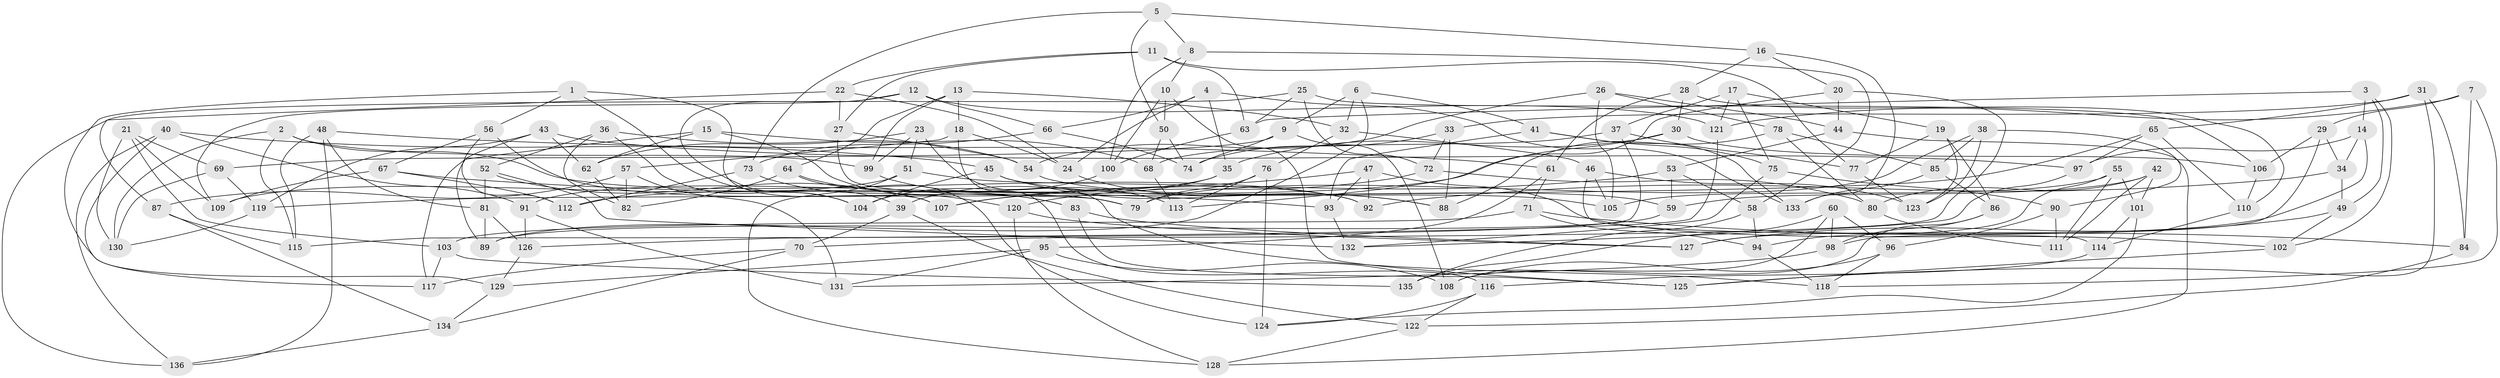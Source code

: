 // Generated by graph-tools (version 1.1) at 2025/58/03/09/25 04:58:17]
// undirected, 136 vertices, 272 edges
graph export_dot {
graph [start="1"]
  node [color=gray90,style=filled];
  1;
  2;
  3;
  4;
  5;
  6;
  7;
  8;
  9;
  10;
  11;
  12;
  13;
  14;
  15;
  16;
  17;
  18;
  19;
  20;
  21;
  22;
  23;
  24;
  25;
  26;
  27;
  28;
  29;
  30;
  31;
  32;
  33;
  34;
  35;
  36;
  37;
  38;
  39;
  40;
  41;
  42;
  43;
  44;
  45;
  46;
  47;
  48;
  49;
  50;
  51;
  52;
  53;
  54;
  55;
  56;
  57;
  58;
  59;
  60;
  61;
  62;
  63;
  64;
  65;
  66;
  67;
  68;
  69;
  70;
  71;
  72;
  73;
  74;
  75;
  76;
  77;
  78;
  79;
  80;
  81;
  82;
  83;
  84;
  85;
  86;
  87;
  88;
  89;
  90;
  91;
  92;
  93;
  94;
  95;
  96;
  97;
  98;
  99;
  100;
  101;
  102;
  103;
  104;
  105;
  106;
  107;
  108;
  109;
  110;
  111;
  112;
  113;
  114;
  115;
  116;
  117;
  118;
  119;
  120;
  121;
  122;
  123;
  124;
  125;
  126;
  127;
  128;
  129;
  130;
  131;
  132;
  133;
  134;
  135;
  136;
  1 -- 39;
  1 -- 56;
  1 -- 107;
  1 -- 129;
  2 -- 92;
  2 -- 115;
  2 -- 130;
  2 -- 99;
  3 -- 102;
  3 -- 14;
  3 -- 63;
  3 -- 49;
  4 -- 66;
  4 -- 24;
  4 -- 133;
  4 -- 35;
  5 -- 16;
  5 -- 8;
  5 -- 73;
  5 -- 50;
  6 -- 89;
  6 -- 9;
  6 -- 32;
  6 -- 41;
  7 -- 84;
  7 -- 118;
  7 -- 121;
  7 -- 29;
  8 -- 100;
  8 -- 10;
  8 -- 58;
  9 -- 108;
  9 -- 74;
  9 -- 69;
  10 -- 100;
  10 -- 50;
  10 -- 125;
  11 -- 27;
  11 -- 22;
  11 -- 77;
  11 -- 63;
  12 -- 109;
  12 -- 104;
  12 -- 66;
  12 -- 121;
  13 -- 99;
  13 -- 64;
  13 -- 32;
  13 -- 18;
  14 -- 97;
  14 -- 34;
  14 -- 127;
  15 -- 68;
  15 -- 62;
  15 -- 83;
  15 -- 117;
  16 -- 20;
  16 -- 133;
  16 -- 28;
  17 -- 121;
  17 -- 75;
  17 -- 19;
  17 -- 37;
  18 -- 24;
  18 -- 116;
  18 -- 57;
  19 -- 77;
  19 -- 86;
  19 -- 123;
  20 -- 44;
  20 -- 70;
  20 -- 113;
  21 -- 130;
  21 -- 103;
  21 -- 109;
  21 -- 69;
  22 -- 24;
  22 -- 87;
  22 -- 27;
  23 -- 51;
  23 -- 118;
  23 -- 62;
  23 -- 99;
  24 -- 88;
  25 -- 106;
  25 -- 72;
  25 -- 63;
  25 -- 136;
  26 -- 44;
  26 -- 105;
  26 -- 78;
  26 -- 54;
  27 -- 54;
  27 -- 79;
  28 -- 61;
  28 -- 110;
  28 -- 30;
  29 -- 98;
  29 -- 34;
  29 -- 106;
  30 -- 106;
  30 -- 112;
  30 -- 35;
  31 -- 84;
  31 -- 125;
  31 -- 33;
  31 -- 65;
  32 -- 46;
  32 -- 76;
  33 -- 74;
  33 -- 72;
  33 -- 88;
  34 -- 49;
  34 -- 92;
  35 -- 39;
  35 -- 91;
  36 -- 54;
  36 -- 52;
  36 -- 82;
  36 -- 104;
  37 -- 77;
  37 -- 115;
  37 -- 68;
  38 -- 79;
  38 -- 123;
  38 -- 90;
  38 -- 85;
  39 -- 70;
  39 -- 122;
  40 -- 45;
  40 -- 136;
  40 -- 117;
  40 -- 91;
  41 -- 75;
  41 -- 133;
  41 -- 93;
  42 -- 59;
  42 -- 101;
  42 -- 111;
  42 -- 80;
  43 -- 97;
  43 -- 62;
  43 -- 119;
  43 -- 89;
  44 -- 53;
  44 -- 128;
  45 -- 104;
  45 -- 105;
  45 -- 88;
  46 -- 123;
  46 -- 105;
  46 -- 114;
  47 -- 102;
  47 -- 92;
  47 -- 107;
  47 -- 93;
  48 -- 61;
  48 -- 115;
  48 -- 81;
  48 -- 136;
  49 -- 127;
  49 -- 102;
  50 -- 68;
  50 -- 74;
  51 -- 109;
  51 -- 128;
  51 -- 92;
  52 -- 81;
  52 -- 107;
  52 -- 132;
  53 -- 107;
  53 -- 58;
  53 -- 59;
  54 -- 59;
  55 -- 111;
  55 -- 94;
  55 -- 101;
  55 -- 105;
  56 -- 67;
  56 -- 79;
  56 -- 112;
  57 -- 87;
  57 -- 82;
  57 -- 131;
  58 -- 94;
  58 -- 135;
  59 -- 89;
  60 -- 108;
  60 -- 98;
  60 -- 96;
  60 -- 135;
  61 -- 95;
  61 -- 71;
  62 -- 82;
  63 -- 100;
  64 -- 83;
  64 -- 82;
  64 -- 124;
  65 -- 97;
  65 -- 119;
  65 -- 110;
  66 -- 73;
  66 -- 74;
  67 -- 93;
  67 -- 112;
  67 -- 109;
  68 -- 113;
  69 -- 119;
  69 -- 130;
  70 -- 134;
  70 -- 117;
  71 -- 103;
  71 -- 94;
  71 -- 84;
  72 -- 80;
  72 -- 120;
  73 -- 120;
  73 -- 112;
  75 -- 90;
  75 -- 132;
  76 -- 113;
  76 -- 124;
  76 -- 79;
  77 -- 123;
  78 -- 85;
  78 -- 88;
  78 -- 80;
  80 -- 111;
  81 -- 126;
  81 -- 89;
  83 -- 125;
  83 -- 127;
  84 -- 122;
  85 -- 133;
  85 -- 86;
  86 -- 98;
  86 -- 135;
  87 -- 134;
  87 -- 115;
  90 -- 96;
  90 -- 111;
  91 -- 126;
  91 -- 131;
  93 -- 132;
  94 -- 118;
  95 -- 108;
  95 -- 129;
  95 -- 131;
  96 -- 108;
  96 -- 118;
  97 -- 132;
  98 -- 131;
  99 -- 113;
  100 -- 104;
  101 -- 114;
  101 -- 124;
  102 -- 125;
  103 -- 135;
  103 -- 117;
  106 -- 110;
  110 -- 114;
  114 -- 116;
  116 -- 122;
  116 -- 124;
  119 -- 130;
  120 -- 128;
  120 -- 127;
  121 -- 126;
  122 -- 128;
  126 -- 129;
  129 -- 134;
  134 -- 136;
}
